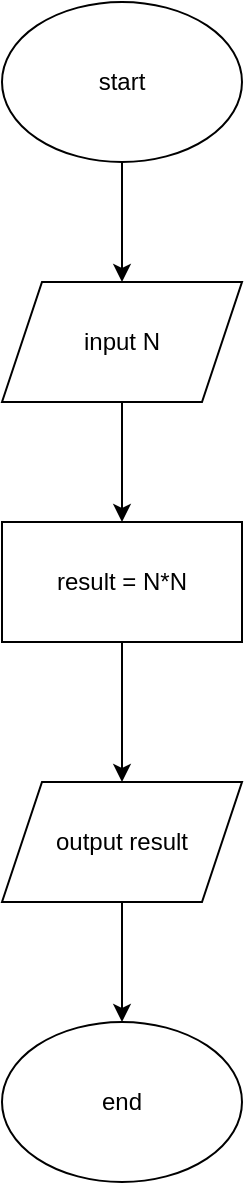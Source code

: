 <mxfile version="24.2.5" type="device" pages="3">
  <diagram id="C5RBs43oDa-KdzZeNtuy" name="Page-1">
    <mxGraphModel dx="382" dy="504" grid="1" gridSize="10" guides="1" tooltips="1" connect="1" arrows="1" fold="1" page="1" pageScale="1" pageWidth="827" pageHeight="1169" math="0" shadow="0">
      <root>
        <mxCell id="WIyWlLk6GJQsqaUBKTNV-0" />
        <mxCell id="WIyWlLk6GJQsqaUBKTNV-1" parent="WIyWlLk6GJQsqaUBKTNV-0" />
        <mxCell id="FL_OjZQJfLwupSh_Xgyi-0" value="start" style="ellipse;whiteSpace=wrap;html=1;" parent="WIyWlLk6GJQsqaUBKTNV-1" vertex="1">
          <mxGeometry x="240" y="570" width="120" height="80" as="geometry" />
        </mxCell>
        <mxCell id="FL_OjZQJfLwupSh_Xgyi-1" value="input N" style="shape=parallelogram;perimeter=parallelogramPerimeter;whiteSpace=wrap;html=1;fixedSize=1;" parent="WIyWlLk6GJQsqaUBKTNV-1" vertex="1">
          <mxGeometry x="240" y="710" width="120" height="60" as="geometry" />
        </mxCell>
        <mxCell id="FL_OjZQJfLwupSh_Xgyi-7" value="result = N*N" style="rounded=0;whiteSpace=wrap;html=1;" parent="WIyWlLk6GJQsqaUBKTNV-1" vertex="1">
          <mxGeometry x="240" y="830" width="120" height="60" as="geometry" />
        </mxCell>
        <mxCell id="FL_OjZQJfLwupSh_Xgyi-8" value="end" style="ellipse;whiteSpace=wrap;html=1;" parent="WIyWlLk6GJQsqaUBKTNV-1" vertex="1">
          <mxGeometry x="240" y="1080" width="120" height="80" as="geometry" />
        </mxCell>
        <mxCell id="FL_OjZQJfLwupSh_Xgyi-10" value="output result" style="shape=parallelogram;perimeter=parallelogramPerimeter;whiteSpace=wrap;html=1;fixedSize=1;" parent="WIyWlLk6GJQsqaUBKTNV-1" vertex="1">
          <mxGeometry x="240" y="960" width="120" height="60" as="geometry" />
        </mxCell>
        <mxCell id="FL_OjZQJfLwupSh_Xgyi-11" value="" style="endArrow=classic;html=1;rounded=0;entryX=0.5;entryY=0;entryDx=0;entryDy=0;" parent="WIyWlLk6GJQsqaUBKTNV-1" source="FL_OjZQJfLwupSh_Xgyi-7" target="FL_OjZQJfLwupSh_Xgyi-10" edge="1">
          <mxGeometry width="50" height="50" relative="1" as="geometry">
            <mxPoint x="260" y="1070" as="sourcePoint" />
            <mxPoint x="310" y="1020" as="targetPoint" />
          </mxGeometry>
        </mxCell>
        <mxCell id="FL_OjZQJfLwupSh_Xgyi-12" value="" style="endArrow=classic;html=1;rounded=0;exitX=0.5;exitY=1;exitDx=0;exitDy=0;entryX=0.5;entryY=0;entryDx=0;entryDy=0;" parent="WIyWlLk6GJQsqaUBKTNV-1" source="FL_OjZQJfLwupSh_Xgyi-10" target="FL_OjZQJfLwupSh_Xgyi-8" edge="1">
          <mxGeometry width="50" height="50" relative="1" as="geometry">
            <mxPoint x="260" y="1070" as="sourcePoint" />
            <mxPoint x="310" y="1020" as="targetPoint" />
          </mxGeometry>
        </mxCell>
        <mxCell id="FL_OjZQJfLwupSh_Xgyi-13" value="" style="endArrow=classic;html=1;rounded=0;exitX=0.5;exitY=1;exitDx=0;exitDy=0;entryX=0.5;entryY=0;entryDx=0;entryDy=0;" parent="WIyWlLk6GJQsqaUBKTNV-1" source="FL_OjZQJfLwupSh_Xgyi-0" target="FL_OjZQJfLwupSh_Xgyi-1" edge="1">
          <mxGeometry width="50" height="50" relative="1" as="geometry">
            <mxPoint x="260" y="770" as="sourcePoint" />
            <mxPoint x="310" y="720" as="targetPoint" />
          </mxGeometry>
        </mxCell>
        <mxCell id="FL_OjZQJfLwupSh_Xgyi-14" value="" style="endArrow=classic;html=1;rounded=0;exitX=0.5;exitY=1;exitDx=0;exitDy=0;entryX=0.5;entryY=0;entryDx=0;entryDy=0;" parent="WIyWlLk6GJQsqaUBKTNV-1" source="FL_OjZQJfLwupSh_Xgyi-1" target="FL_OjZQJfLwupSh_Xgyi-7" edge="1">
          <mxGeometry width="50" height="50" relative="1" as="geometry">
            <mxPoint x="260" y="770" as="sourcePoint" />
            <mxPoint x="310" y="720" as="targetPoint" />
          </mxGeometry>
        </mxCell>
      </root>
    </mxGraphModel>
  </diagram>
  <diagram id="r5UWOk6bGZAPkBylPl6K" name="Page-2">
    <mxGraphModel dx="382" dy="504" grid="1" gridSize="10" guides="1" tooltips="1" connect="1" arrows="1" fold="1" page="1" pageScale="1" pageWidth="827" pageHeight="1169" math="0" shadow="0">
      <root>
        <mxCell id="0" />
        <mxCell id="1" parent="0" />
        <mxCell id="6-09O6lISC4Ootk1Y3UQ-1" value="START" style="ellipse;whiteSpace=wrap;html=1;" parent="1" vertex="1">
          <mxGeometry x="40" y="20" width="120" height="80" as="geometry" />
        </mxCell>
        <mxCell id="6-09O6lISC4Ootk1Y3UQ-2" value="INPUT D, R" style="shape=parallelogram;perimeter=parallelogramPerimeter;whiteSpace=wrap;html=1;fixedSize=1;" parent="1" vertex="1">
          <mxGeometry x="40" y="130" width="120" height="60" as="geometry" />
        </mxCell>
        <mxCell id="6-09O6lISC4Ootk1Y3UQ-11" style="edgeStyle=orthogonalEdgeStyle;rounded=0;orthogonalLoop=1;jettySize=auto;html=1;" parent="1" source="6-09O6lISC4Ootk1Y3UQ-3" target="6-09O6lISC4Ootk1Y3UQ-5" edge="1">
          <mxGeometry relative="1" as="geometry" />
        </mxCell>
        <mxCell id="6-09O6lISC4Ootk1Y3UQ-3" value="CV = (D+R)*2&lt;div&gt;DT = D*R&lt;/div&gt;" style="rounded=0;whiteSpace=wrap;html=1;" parent="1" vertex="1">
          <mxGeometry x="40" y="240" width="120" height="60" as="geometry" />
        </mxCell>
        <mxCell id="6-09O6lISC4Ootk1Y3UQ-4" value="OUTPUT&lt;div&gt;CV, DT&lt;/div&gt;" style="shape=parallelogram;perimeter=parallelogramPerimeter;whiteSpace=wrap;html=1;fixedSize=1;" parent="1" vertex="1">
          <mxGeometry x="40" y="330" width="120" height="60" as="geometry" />
        </mxCell>
        <mxCell id="6-09O6lISC4Ootk1Y3UQ-5" value="END" style="ellipse;whiteSpace=wrap;html=1;" parent="1" vertex="1">
          <mxGeometry x="40" y="420" width="120" height="80" as="geometry" />
        </mxCell>
        <mxCell id="6-09O6lISC4Ootk1Y3UQ-6" value="" style="endArrow=classic;html=1;rounded=0;exitX=0.5;exitY=1;exitDx=0;exitDy=0;" parent="1" source="6-09O6lISC4Ootk1Y3UQ-1" target="6-09O6lISC4Ootk1Y3UQ-2" edge="1">
          <mxGeometry width="50" height="50" relative="1" as="geometry">
            <mxPoint x="80" y="290" as="sourcePoint" />
            <mxPoint x="130" y="240" as="targetPoint" />
          </mxGeometry>
        </mxCell>
        <mxCell id="6-09O6lISC4Ootk1Y3UQ-7" value="" style="endArrow=classic;html=1;rounded=0;exitX=0.5;exitY=1;exitDx=0;exitDy=0;entryX=0.5;entryY=0;entryDx=0;entryDy=0;" parent="1" source="6-09O6lISC4Ootk1Y3UQ-2" target="6-09O6lISC4Ootk1Y3UQ-3" edge="1">
          <mxGeometry width="50" height="50" relative="1" as="geometry">
            <mxPoint x="80" y="290" as="sourcePoint" />
            <mxPoint x="130" y="240" as="targetPoint" />
          </mxGeometry>
        </mxCell>
        <mxCell id="6-09O6lISC4Ootk1Y3UQ-8" value="" style="endArrow=classic;html=1;rounded=0;exitX=0.5;exitY=1;exitDx=0;exitDy=0;" parent="1" source="6-09O6lISC4Ootk1Y3UQ-3" target="6-09O6lISC4Ootk1Y3UQ-4" edge="1">
          <mxGeometry width="50" height="50" relative="1" as="geometry">
            <mxPoint x="97" y="307" as="sourcePoint" />
            <mxPoint x="130" y="240" as="targetPoint" />
          </mxGeometry>
        </mxCell>
        <mxCell id="6-09O6lISC4Ootk1Y3UQ-10" value="" style="endArrow=classic;html=1;rounded=0;exitX=0.5;exitY=1;exitDx=0;exitDy=0;" parent="1" source="6-09O6lISC4Ootk1Y3UQ-4" edge="1">
          <mxGeometry width="50" height="50" relative="1" as="geometry">
            <mxPoint x="80" y="290" as="sourcePoint" />
            <mxPoint x="100" y="420" as="targetPoint" />
          </mxGeometry>
        </mxCell>
      </root>
    </mxGraphModel>
  </diagram>
  <diagram id="HpIuDjCvNk1fRlTi-1kA" name="Page-3">
    <mxGraphModel dx="1034" dy="519" grid="1" gridSize="10" guides="1" tooltips="1" connect="1" arrows="1" fold="1" page="1" pageScale="1" pageWidth="850" pageHeight="1100" math="0" shadow="0">
      <root>
        <mxCell id="0" />
        <mxCell id="1" parent="0" />
        <mxCell id="CUj2eFT8v1Q2U5YbOkDy-1" value="start" style="ellipse;whiteSpace=wrap;html=1;" vertex="1" parent="1">
          <mxGeometry x="300" y="25" width="120" height="80" as="geometry" />
        </mxCell>
        <mxCell id="CUj2eFT8v1Q2U5YbOkDy-29" style="edgeStyle=orthogonalEdgeStyle;rounded=0;orthogonalLoop=1;jettySize=auto;html=1;" edge="1" parent="1" source="CUj2eFT8v1Q2U5YbOkDy-2" target="CUj2eFT8v1Q2U5YbOkDy-8">
          <mxGeometry relative="1" as="geometry">
            <Array as="points">
              <mxPoint x="356" y="254" />
              <mxPoint x="288" y="254" />
            </Array>
          </mxGeometry>
        </mxCell>
        <mxCell id="CUj2eFT8v1Q2U5YbOkDy-30" style="edgeStyle=orthogonalEdgeStyle;rounded=0;orthogonalLoop=1;jettySize=auto;html=1;entryX=0.5;entryY=0;entryDx=0;entryDy=0;" edge="1" parent="1" source="CUj2eFT8v1Q2U5YbOkDy-2" target="CUj2eFT8v1Q2U5YbOkDy-3">
          <mxGeometry relative="1" as="geometry" />
        </mxCell>
        <mxCell id="CUj2eFT8v1Q2U5YbOkDy-2" value="input edge and&amp;nbsp;&lt;div&gt;color&lt;/div&gt;" style="shape=parallelogram;perimeter=parallelogramPerimeter;whiteSpace=wrap;html=1;fixedSize=1;" vertex="1" parent="1">
          <mxGeometry x="296" y="157" width="120" height="60" as="geometry" />
        </mxCell>
        <mxCell id="CUj2eFT8v1Q2U5YbOkDy-32" style="edgeStyle=orthogonalEdgeStyle;rounded=0;orthogonalLoop=1;jettySize=auto;html=1;entryX=0.5;entryY=0;entryDx=0;entryDy=0;" edge="1" parent="1" source="CUj2eFT8v1Q2U5YbOkDy-3" target="CUj2eFT8v1Q2U5YbOkDy-5">
          <mxGeometry relative="1" as="geometry" />
        </mxCell>
        <mxCell id="CUj2eFT8v1Q2U5YbOkDy-3" value="int (input(edge))" style="rounded=0;whiteSpace=wrap;html=1;" vertex="1" parent="1">
          <mxGeometry x="362" y="290" width="116" height="60" as="geometry" />
        </mxCell>
        <mxCell id="CUj2eFT8v1Q2U5YbOkDy-34" value="" style="edgeStyle=orthogonalEdgeStyle;rounded=0;orthogonalLoop=1;jettySize=auto;html=1;" edge="1" parent="1" source="CUj2eFT8v1Q2U5YbOkDy-5" target="CUj2eFT8v1Q2U5YbOkDy-33">
          <mxGeometry relative="1" as="geometry" />
        </mxCell>
        <mxCell id="CUj2eFT8v1Q2U5YbOkDy-5" value="&#xa;&lt;span style=&quot;color: rgb(0, 0, 0); font-family: Helvetica; font-size: 12px; font-style: normal; font-variant-ligatures: normal; font-variant-caps: normal; font-weight: 400; letter-spacing: normal; orphans: 2; text-align: center; text-indent: 0px; text-transform: none; widows: 2; word-spacing: 0px; -webkit-text-stroke-width: 0px; white-space: normal; background-color: rgb(251, 251, 251); text-decoration-thickness: initial; text-decoration-style: initial; text-decoration-color: initial; display: inline !important; float: none;&quot;&gt;draw triangle with&lt;/span&gt;&lt;div style=&quot;forced-color-adjust: none; color: rgb(0, 0, 0); font-family: Helvetica; font-size: 12px; font-style: normal; font-variant-ligatures: normal; font-variant-caps: normal; font-weight: 400; letter-spacing: normal; orphans: 2; text-align: center; text-indent: 0px; text-transform: none; widows: 2; word-spacing: 0px; -webkit-text-stroke-width: 0px; white-space: normal; background-color: rgb(251, 251, 251); text-decoration-thickness: initial; text-decoration-style: initial; text-decoration-color: initial;&quot;&gt;edge and color&lt;/div&gt;&#xa;&#xa;" style="shape=parallelogram;perimeter=parallelogramPerimeter;whiteSpace=wrap;html=1;fixedSize=1;" vertex="1" parent="1">
          <mxGeometry x="290" y="417" width="140" height="70" as="geometry" />
        </mxCell>
        <mxCell id="CUj2eFT8v1Q2U5YbOkDy-31" style="edgeStyle=orthogonalEdgeStyle;rounded=0;orthogonalLoop=1;jettySize=auto;html=1;entryX=0.5;entryY=0;entryDx=0;entryDy=0;" edge="1" parent="1" source="CUj2eFT8v1Q2U5YbOkDy-8" target="CUj2eFT8v1Q2U5YbOkDy-5">
          <mxGeometry relative="1" as="geometry" />
        </mxCell>
        <mxCell id="CUj2eFT8v1Q2U5YbOkDy-8" value="str(color)" style="rounded=0;whiteSpace=wrap;html=1;" vertex="1" parent="1">
          <mxGeometry x="228" y="290" width="120" height="60" as="geometry" />
        </mxCell>
        <mxCell id="CUj2eFT8v1Q2U5YbOkDy-27" style="edgeStyle=orthogonalEdgeStyle;rounded=0;orthogonalLoop=1;jettySize=auto;html=1;entryX=0.533;entryY=-0.1;entryDx=0;entryDy=0;entryPerimeter=0;" edge="1" parent="1">
          <mxGeometry relative="1" as="geometry">
            <mxPoint x="360" y="106" as="sourcePoint" />
            <mxPoint x="359.96" y="157" as="targetPoint" />
          </mxGeometry>
        </mxCell>
        <mxCell id="CUj2eFT8v1Q2U5YbOkDy-33" value="end" style="ellipse;whiteSpace=wrap;html=1;" vertex="1" parent="1">
          <mxGeometry x="300" y="562" width="120" height="80" as="geometry" />
        </mxCell>
      </root>
    </mxGraphModel>
  </diagram>
</mxfile>
